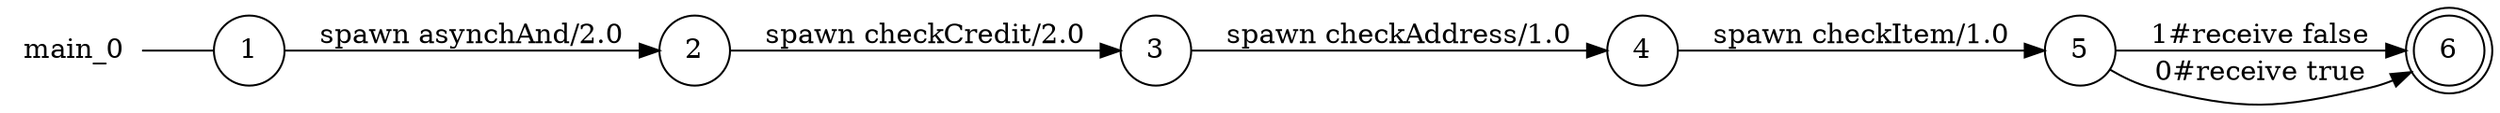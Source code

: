 digraph main_0 {
	rankdir="LR";
	n_0 [label="main_0", shape="plaintext"];
	n_1 [id="5", shape=circle, label="5"];
	n_2 [id="1", shape=circle, label="1"];
	n_0 -> n_2 [arrowhead=none];
	n_3 [id="2", shape=circle, label="2"];
	n_4 [id="4", shape=doublecircle, label="6"];
	n_5 [id="7", shape=circle, label="3"];
	n_6 [id="3", shape=circle, label="4"];

	n_1 -> n_4 [id="[$e|6]", label="1#receive false"];
	n_2 -> n_3 [id="[$e|3]", label="spawn asynchAnd/2.0"];
	n_1 -> n_4 [id="[$e|2]", label="0#receive true"];
	n_6 -> n_1 [id="[$e|5]", label="spawn checkItem/1.0"];
	n_3 -> n_5 [id="[$e|1]", label="spawn checkCredit/2.0"];
	n_5 -> n_6 [id="[$e|4]", label="spawn checkAddress/1.0"];
}
